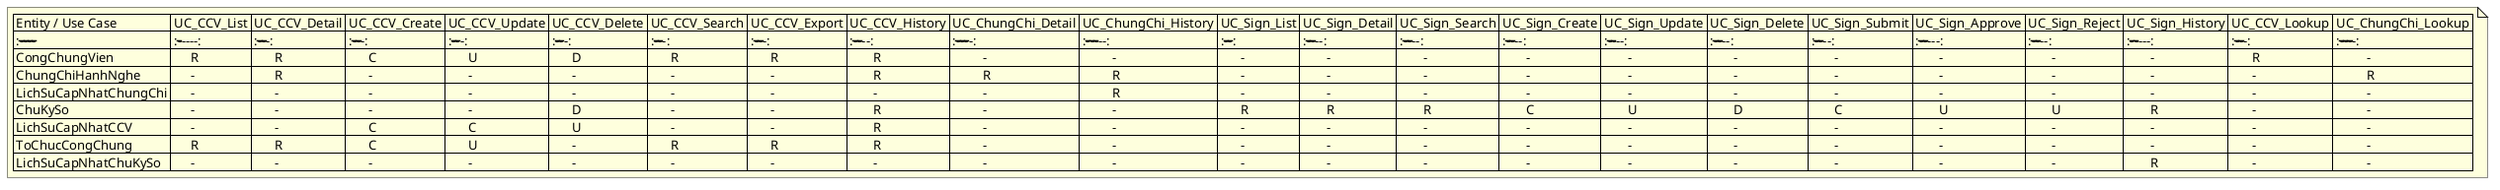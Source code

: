 @startuml CRUD_Matrix
note as CRUD_Matrix
| Entity / Use Case     | UC_CCV_List | UC_CCV_Detail | UC_CCV_Create | UC_CCV_Update | UC_CCV_Delete | UC_CCV_Search | UC_CCV_Export | UC_CCV_History | UC_ChungChi_Detail | UC_ChungChi_History | UC_Sign_List | UC_Sign_Detail | UC_Sign_Search | UC_Sign_Create | UC_Sign_Update | UC_Sign_Delete | UC_Sign_Submit | UC_Sign_Approve | UC_Sign_Reject | UC_Sign_History | UC_CCV_Lookup | UC_ChungChi_Lookup |
| :-------------------- | :---------: | :-----------: | :-----------: | :-----------: | :-----------: | :-----------: | :-----------: | :------------: | :----------------: | :-----------------: | :----------: | :------------: | :------------: | :------------: | :------------: | :------------: | :------------: | :-------------: | :------------: | :-------------: | :-----------: | :----------------: |
| CongChungVien         |      R      |       R       |       C       |       U       |       D       |       R       |       R       |        R       |          -         |          -          |       -      |        -       |        -       |        -       |        -       |        -       |        -       |        -        |        -       |        -        |       R       |          -         |
| ChungChiHanhNghe      |      -      |       R       |       -       |       -       |       -       |       -       |       -       |        R       |          R         |          R          |       -      |        -       |        -       |        -       |        -       |        -       |        -       |        -        |        -       |        -        |       -       |          R         |
| LichSuCapNhatChungChi |      -      |       -       |       -       |       -       |       -       |       -       |       -       |        -       |          -         |          R          |       -      |        -       |        -       |        -       |        -       |        -       |        -       |        -        |        -       |        -        |       -       |          -         |
| ChuKySo               |      -      |       -       |       -       |       -       |       D       |       -       |       -       |        R       |          -         |          -          |       R      |        R       |        R       |        C       |        U       |        D       |        C       |        U        |        U       |        R        |       -       |          -         |
| LichSuCapNhatCCV      |      -      |       -       |       C       |       C       |       U       |       -       |       -       |        R       |          -         |          -          |       -      |        -       |        -       |        -       |        -       |        -       |        -       |        -        |        -       |        -        |       -       |          -         |
| ToChucCongChung       |      R      |       R       |       C       |       U       |       -       |       R       |       R       |        R       |          -         |          -          |       -      |        -       |        -       |        -       |        -       |        -       |        -       |        -        |        -       |        -        |       -       |          -         |
| LichSuCapNhatChuKySo  |      -      |       -       |       -       |       -       |       -       |       -       |       -       |        -       |          -         |          -          |       -      |        -       |        -       |        -       |        -       |        -       |        -       |        -        |        -       |        R        |       -       |          -         |
end note
@enduml

